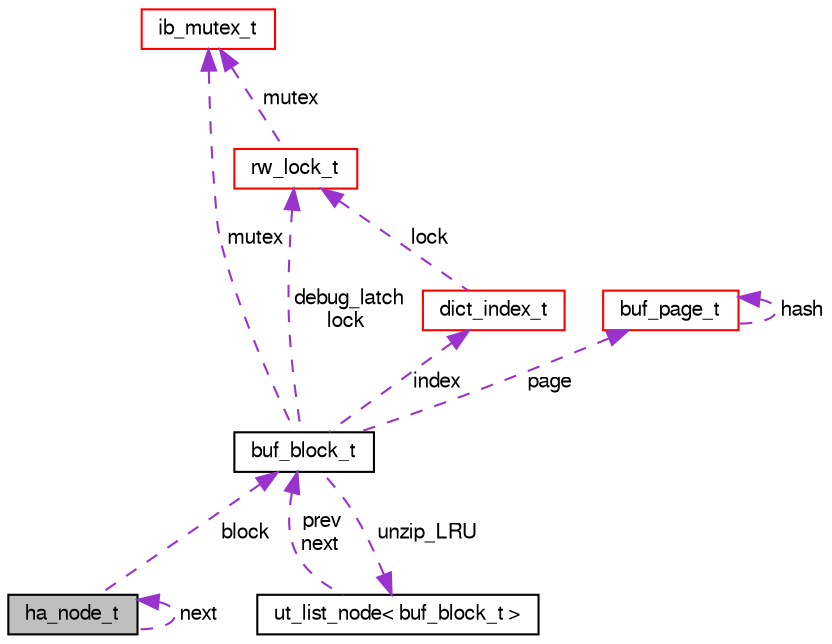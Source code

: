 digraph "ha_node_t"
{
  bgcolor="transparent";
  edge [fontname="FreeSans",fontsize="10",labelfontname="FreeSans",labelfontsize="10"];
  node [fontname="FreeSans",fontsize="10",shape=record];
  Node1 [label="ha_node_t",height=0.2,width=0.4,color="black", fillcolor="grey75", style="filled" fontcolor="black"];
  Node1 -> Node1 [dir="back",color="darkorchid3",fontsize="10",style="dashed",label=" next" ,fontname="FreeSans"];
  Node2 -> Node1 [dir="back",color="darkorchid3",fontsize="10",style="dashed",label=" block" ,fontname="FreeSans"];
  Node2 [label="buf_block_t",height=0.2,width=0.4,color="black",URL="$structbuf__block__t.html"];
  Node3 -> Node2 [dir="back",color="darkorchid3",fontsize="10",style="dashed",label=" unzip_LRU" ,fontname="FreeSans"];
  Node3 [label="ut_list_node\< buf_block_t \>",height=0.2,width=0.4,color="black",URL="$structut__list__node.html"];
  Node2 -> Node3 [dir="back",color="darkorchid3",fontsize="10",style="dashed",label=" prev\nnext" ,fontname="FreeSans"];
  Node4 -> Node2 [dir="back",color="darkorchid3",fontsize="10",style="dashed",label=" index" ,fontname="FreeSans"];
  Node4 [label="dict_index_t",height=0.2,width=0.4,color="red",URL="$structdict__index__t.html"];
  Node5 -> Node4 [dir="back",color="darkorchid3",fontsize="10",style="dashed",label=" lock" ,fontname="FreeSans"];
  Node5 [label="rw_lock_t",height=0.2,width=0.4,color="red",URL="$structrw__lock__t.html"];
  Node6 -> Node5 [dir="back",color="darkorchid3",fontsize="10",style="dashed",label=" mutex" ,fontname="FreeSans"];
  Node6 [label="ib_mutex_t",height=0.2,width=0.4,color="red",URL="$structib__mutex__t.html"];
  Node7 -> Node2 [dir="back",color="darkorchid3",fontsize="10",style="dashed",label=" page" ,fontname="FreeSans"];
  Node7 [label="buf_page_t",height=0.2,width=0.4,color="red",URL="$structbuf__page__t.html"];
  Node7 -> Node7 [dir="back",color="darkorchid3",fontsize="10",style="dashed",label=" hash" ,fontname="FreeSans"];
  Node6 -> Node2 [dir="back",color="darkorchid3",fontsize="10",style="dashed",label=" mutex" ,fontname="FreeSans"];
  Node5 -> Node2 [dir="back",color="darkorchid3",fontsize="10",style="dashed",label=" debug_latch\nlock" ,fontname="FreeSans"];
}
